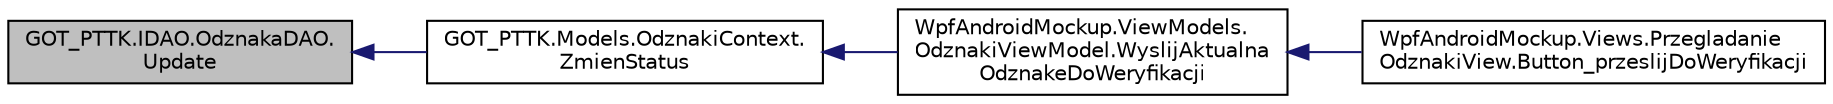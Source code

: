 digraph "GOT_PTTK.IDAO.OdznakaDAO.Update"
{
 // INTERACTIVE_SVG=YES
  edge [fontname="Helvetica",fontsize="10",labelfontname="Helvetica",labelfontsize="10"];
  node [fontname="Helvetica",fontsize="10",shape=record];
  rankdir="LR";
  Node27 [label="GOT_PTTK.IDAO.OdznakaDAO.\lUpdate",height=0.2,width=0.4,color="black", fillcolor="grey75", style="filled", fontcolor="black"];
  Node27 -> Node28 [dir="back",color="midnightblue",fontsize="10",style="solid",fontname="Helvetica"];
  Node28 [label="GOT_PTTK.Models.OdznakiContext.\lZmienStatus",height=0.2,width=0.4,color="black", fillcolor="white", style="filled",URL="$class_g_o_t___p_t_t_k_1_1_models_1_1_odznaki_context.html#ace8b3878a4f4c7fbe0e6e31b903f3f9d",tooltip="Zmienia status odznaki "];
  Node28 -> Node29 [dir="back",color="midnightblue",fontsize="10",style="solid",fontname="Helvetica"];
  Node29 [label="WpfAndroidMockup.ViewModels.\lOdznakiViewModel.WyslijAktualna\lOdznakeDoWeryfikacji",height=0.2,width=0.4,color="black", fillcolor="white", style="filled",URL="$class_wpf_android_mockup_1_1_view_models_1_1_odznaki_view_model.html#a748c48a3f3b24e61b4a0e5b30a49db65",tooltip="przesyła odznakę do weryfikacji "];
  Node29 -> Node30 [dir="back",color="midnightblue",fontsize="10",style="solid",fontname="Helvetica"];
  Node30 [label="WpfAndroidMockup.Views.Przegladanie\lOdznakiView.Button_przeslijDoWeryfikacji",height=0.2,width=0.4,color="black", fillcolor="white", style="filled",URL="$class_wpf_android_mockup_1_1_views_1_1_przegladanie_odznaki_view.html#a6517a3d6e7c1c0a1d9fc2dcdae956c47",tooltip="Logika przycisku przesyłu odznaki do weryfikacji "];
}
